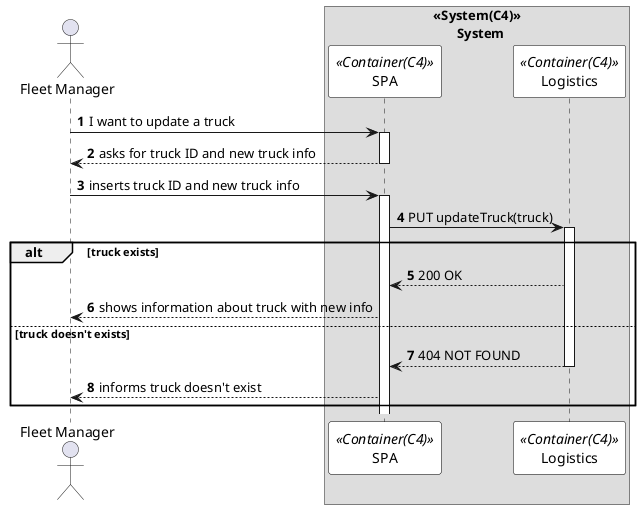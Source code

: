 @startuml updateTruckSD
autonumber

skinparam sequence {
ParticipantBorderColor black
ParticipantBackgroundColor white
}

actor "Fleet Manager" as manager


box "<<System(C4)>>\n       System"
participant SPA as  SPA <<Container(C4)>>
participant Logistics as  Logistics <<Container(C4)>>


manager -> SPA: I want to update a truck
activate SPA

SPA --> manager: asks for truck ID and new truck info
deactivate SPA

manager -> SPA: inserts truck ID and new truck info
activate SPA

SPA -> Logistics: PUT updateTruck(truck)
activate Logistics

alt truck exists

Logistics --> SPA: 200 OK
SPA --> manager: shows information about truck with new info


else truck doesn't exists

Logistics --> SPA: 404 NOT FOUND
deactivate Logistics
SPA --> manager: informs truck doesn't exist

end

deactivate manager

@enduml